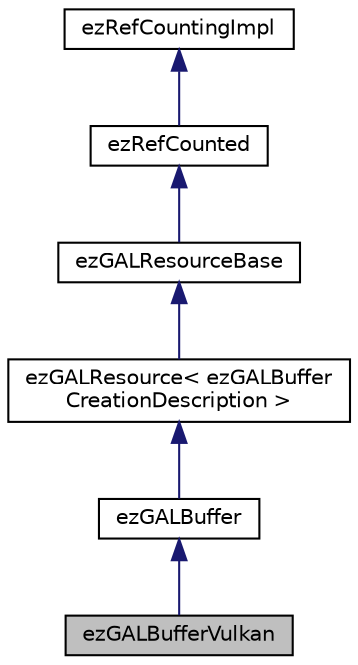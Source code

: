 digraph "ezGALBufferVulkan"
{
 // LATEX_PDF_SIZE
  edge [fontname="Helvetica",fontsize="10",labelfontname="Helvetica",labelfontsize="10"];
  node [fontname="Helvetica",fontsize="10",shape=record];
  Node1 [label="ezGALBufferVulkan",height=0.2,width=0.4,color="black", fillcolor="grey75", style="filled", fontcolor="black",tooltip=" "];
  Node2 -> Node1 [dir="back",color="midnightblue",fontsize="10",style="solid",fontname="Helvetica"];
  Node2 [label="ezGALBuffer",height=0.2,width=0.4,color="black", fillcolor="white", style="filled",URL="$d4/d5d/classez_g_a_l_buffer.htm",tooltip=" "];
  Node3 -> Node2 [dir="back",color="midnightblue",fontsize="10",style="solid",fontname="Helvetica"];
  Node3 [label="ezGALResource\< ezGALBuffer\lCreationDescription \>",height=0.2,width=0.4,color="black", fillcolor="white", style="filled",URL="$dd/dab/classez_g_a_l_resource.htm",tooltip=" "];
  Node4 -> Node3 [dir="back",color="midnightblue",fontsize="10",style="solid",fontname="Helvetica"];
  Node4 [label="ezGALResourceBase",height=0.2,width=0.4,color="black", fillcolor="white", style="filled",URL="$da/d70/classez_g_a_l_resource_base.htm",tooltip=" "];
  Node5 -> Node4 [dir="back",color="midnightblue",fontsize="10",style="solid",fontname="Helvetica"];
  Node5 [label="ezRefCounted",height=0.2,width=0.4,color="black", fillcolor="white", style="filled",URL="$d2/d70/classez_ref_counted.htm",tooltip="Base class for reference counted objects."];
  Node6 -> Node5 [dir="back",color="midnightblue",fontsize="10",style="solid",fontname="Helvetica"];
  Node6 [label="ezRefCountingImpl",height=0.2,width=0.4,color="black", fillcolor="white", style="filled",URL="$d9/d13/classez_ref_counting_impl.htm",tooltip=" "];
}
